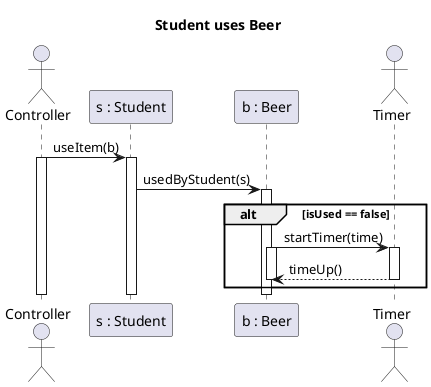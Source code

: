 @startuml Student uses Beer
title Student uses Beer

actor Controller as C
participant "s : Student" as s
participant "b : Beer" as b
actor Timer as t

C -> s : useItem(b)
Activate C
Activate s
s -> b : usedByStudent(s)
Activate b
alt isUsed == false
b -> t : startTimer(time)
Activate b
Activate t
t --> b : timeUp()
Deactivate b
Deactivate t
end
Deactivate b
Deactivate s
Deactivate C

@enduml